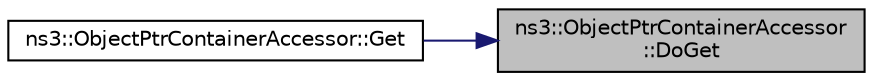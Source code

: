 digraph "ns3::ObjectPtrContainerAccessor::DoGet"
{
 // LATEX_PDF_SIZE
  edge [fontname="Helvetica",fontsize="10",labelfontname="Helvetica",labelfontsize="10"];
  node [fontname="Helvetica",fontsize="10",shape=record];
  rankdir="RL";
  Node1 [label="ns3::ObjectPtrContainerAccessor\l::DoGet",height=0.2,width=0.4,color="black", fillcolor="grey75", style="filled", fontcolor="black",tooltip="Get an instance from the container, identified by index."];
  Node1 -> Node2 [dir="back",color="midnightblue",fontsize="10",style="solid",fontname="Helvetica"];
  Node2 [label="ns3::ObjectPtrContainerAccessor::Get",height=0.2,width=0.4,color="black", fillcolor="white", style="filled",URL="$classns3_1_1_object_ptr_container_accessor.html#aeef1cf6a266adced737a7bd5cd807ddc",tooltip=" "];
}
